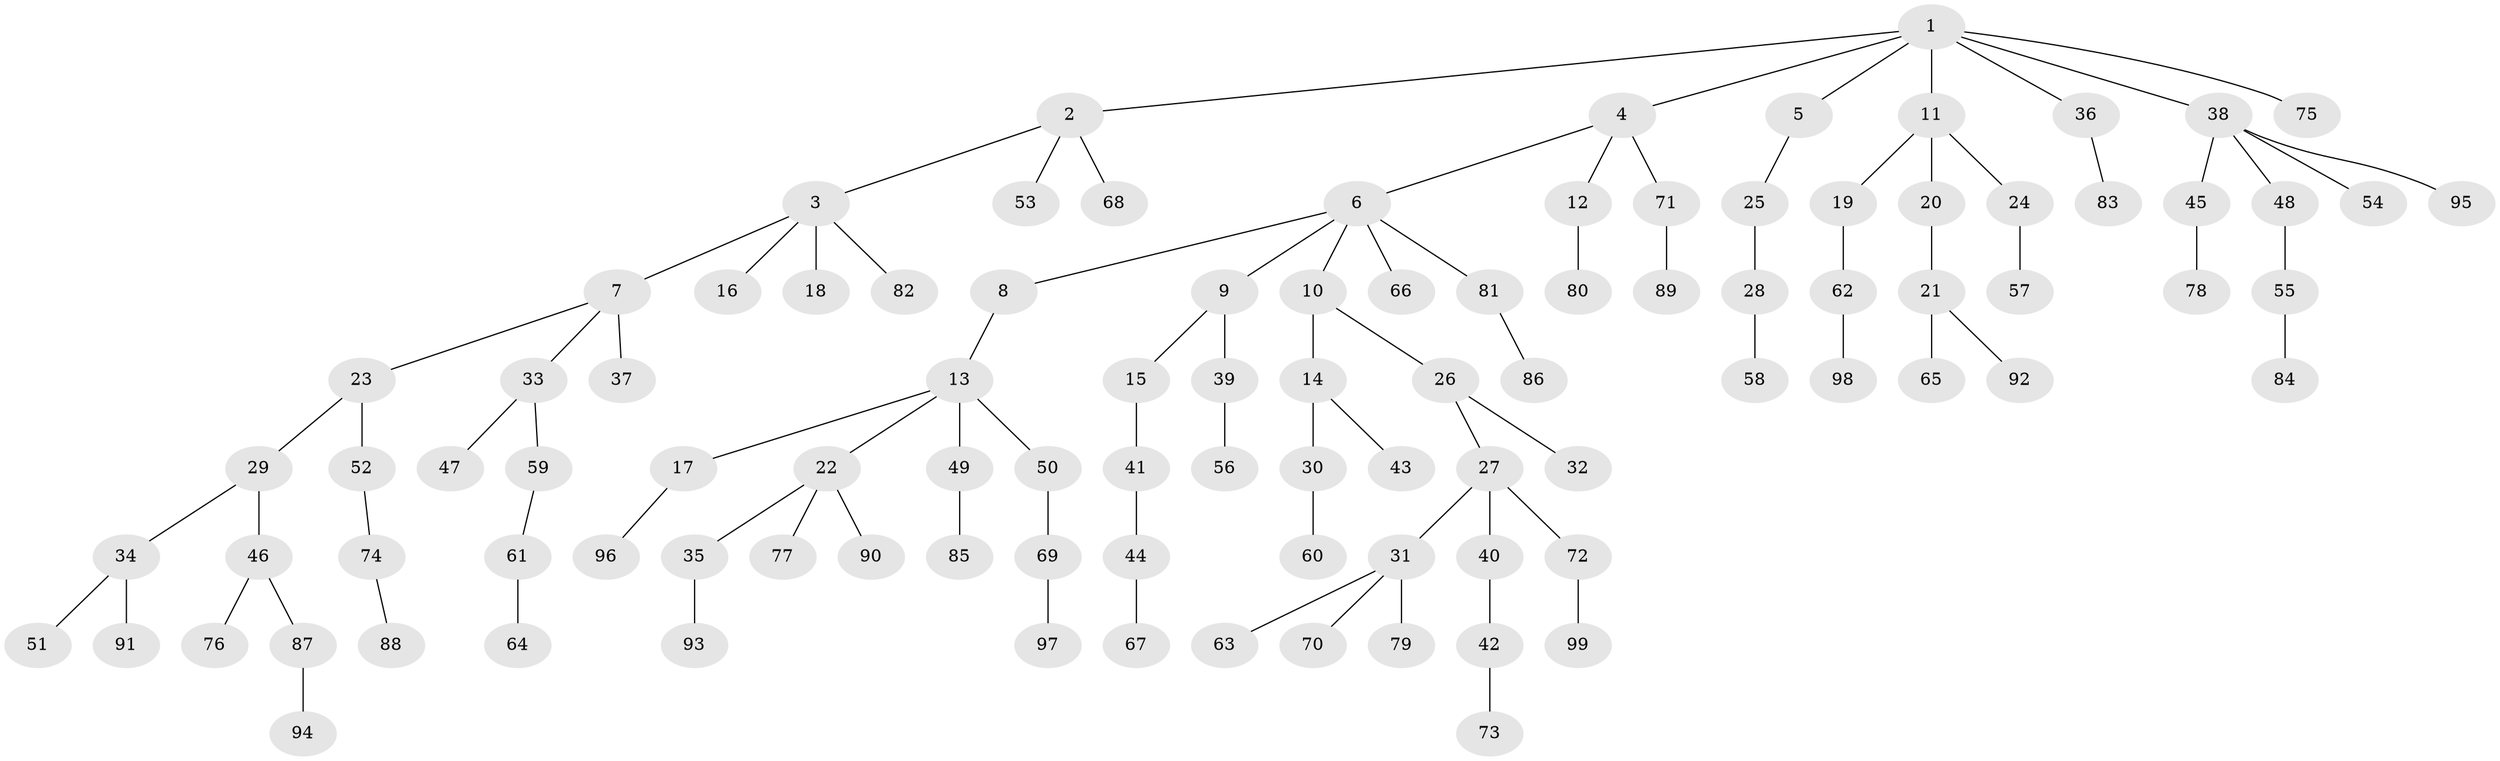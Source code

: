 // Generated by graph-tools (version 1.1) at 2025/50/03/09/25 03:50:20]
// undirected, 99 vertices, 98 edges
graph export_dot {
graph [start="1"]
  node [color=gray90,style=filled];
  1;
  2;
  3;
  4;
  5;
  6;
  7;
  8;
  9;
  10;
  11;
  12;
  13;
  14;
  15;
  16;
  17;
  18;
  19;
  20;
  21;
  22;
  23;
  24;
  25;
  26;
  27;
  28;
  29;
  30;
  31;
  32;
  33;
  34;
  35;
  36;
  37;
  38;
  39;
  40;
  41;
  42;
  43;
  44;
  45;
  46;
  47;
  48;
  49;
  50;
  51;
  52;
  53;
  54;
  55;
  56;
  57;
  58;
  59;
  60;
  61;
  62;
  63;
  64;
  65;
  66;
  67;
  68;
  69;
  70;
  71;
  72;
  73;
  74;
  75;
  76;
  77;
  78;
  79;
  80;
  81;
  82;
  83;
  84;
  85;
  86;
  87;
  88;
  89;
  90;
  91;
  92;
  93;
  94;
  95;
  96;
  97;
  98;
  99;
  1 -- 2;
  1 -- 4;
  1 -- 5;
  1 -- 11;
  1 -- 36;
  1 -- 38;
  1 -- 75;
  2 -- 3;
  2 -- 53;
  2 -- 68;
  3 -- 7;
  3 -- 16;
  3 -- 18;
  3 -- 82;
  4 -- 6;
  4 -- 12;
  4 -- 71;
  5 -- 25;
  6 -- 8;
  6 -- 9;
  6 -- 10;
  6 -- 66;
  6 -- 81;
  7 -- 23;
  7 -- 33;
  7 -- 37;
  8 -- 13;
  9 -- 15;
  9 -- 39;
  10 -- 14;
  10 -- 26;
  11 -- 19;
  11 -- 20;
  11 -- 24;
  12 -- 80;
  13 -- 17;
  13 -- 22;
  13 -- 49;
  13 -- 50;
  14 -- 30;
  14 -- 43;
  15 -- 41;
  17 -- 96;
  19 -- 62;
  20 -- 21;
  21 -- 65;
  21 -- 92;
  22 -- 35;
  22 -- 77;
  22 -- 90;
  23 -- 29;
  23 -- 52;
  24 -- 57;
  25 -- 28;
  26 -- 27;
  26 -- 32;
  27 -- 31;
  27 -- 40;
  27 -- 72;
  28 -- 58;
  29 -- 34;
  29 -- 46;
  30 -- 60;
  31 -- 63;
  31 -- 70;
  31 -- 79;
  33 -- 47;
  33 -- 59;
  34 -- 51;
  34 -- 91;
  35 -- 93;
  36 -- 83;
  38 -- 45;
  38 -- 48;
  38 -- 54;
  38 -- 95;
  39 -- 56;
  40 -- 42;
  41 -- 44;
  42 -- 73;
  44 -- 67;
  45 -- 78;
  46 -- 76;
  46 -- 87;
  48 -- 55;
  49 -- 85;
  50 -- 69;
  52 -- 74;
  55 -- 84;
  59 -- 61;
  61 -- 64;
  62 -- 98;
  69 -- 97;
  71 -- 89;
  72 -- 99;
  74 -- 88;
  81 -- 86;
  87 -- 94;
}
